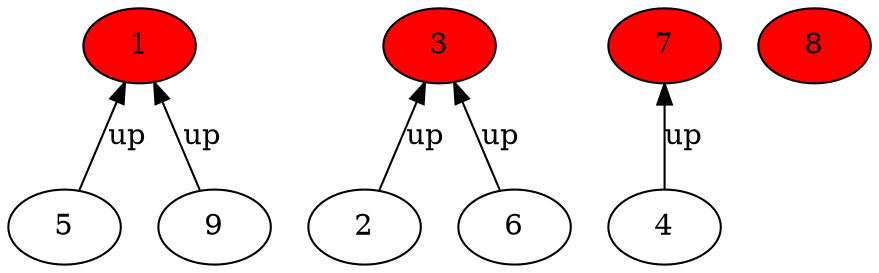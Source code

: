 digraph G {
  rankdir=BT;
  node[shape=ellipse, style=filled, color=black, fillcolor=white];
  1 [label="1",fillcolor=red];
  2 [label="2"];
  3 [label="3",fillcolor=red];
  4 [label="4"];
  5 [label="5"];
  6 [label="6"];
  7 [label="7",fillcolor=red];
  8 [label="8",fillcolor=red];
  9 [label="9"];
  edge[color=black];
  2 -> 3[label="up"];
  6 -> 3[label="up"];
  5 -> 1[label="up"];
  9 -> 1[label="up"];
  4 -> 7[label="up"];
  {rank=same;1 3 7 8};
}
